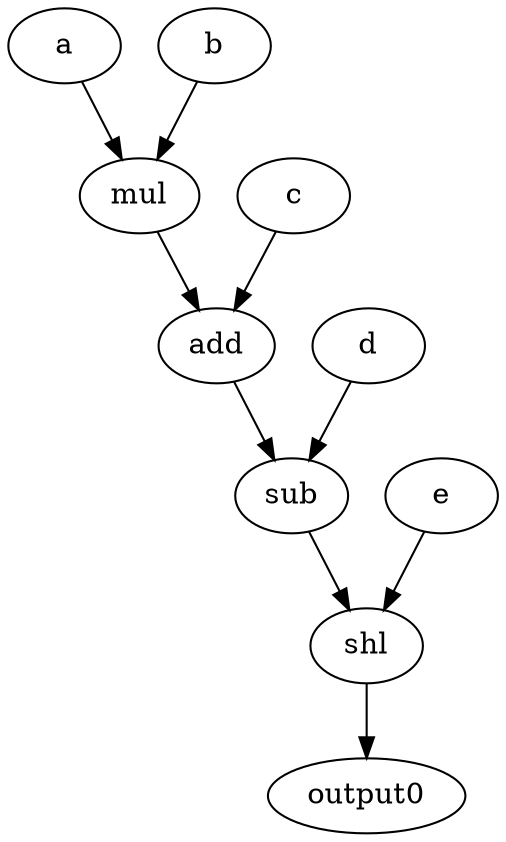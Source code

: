 digraph g {

a[opcode=load];
b[opcode=load];
c[opcode=load];
d[opcode=load];
e[opcode=load];
output0[opcode=store];
add[opcode=add];
mul[opcode=mul];
shl[opcode=shl];
sub[opcode=sub];

a->mul[operand=0];
b->mul[operand=1];

mul->add[operand=0];
c->add[operand=1];

add->sub[operand=0];
d->sub[operand=1];

sub->shl[operand=0];
e->shl[operand=1];

shl->output0[operand=0];



}

